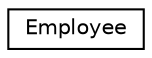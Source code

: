 digraph "Graphical Class Hierarchy"
{
  edge [fontname="Helvetica",fontsize="10",labelfontname="Helvetica",labelfontsize="10"];
  node [fontname="Helvetica",fontsize="10",shape=record];
  rankdir="LR";
  Node0 [label="Employee",height=0.2,width=0.4,color="black", fillcolor="white", style="filled",URL="$classEmployee.html"];
}
